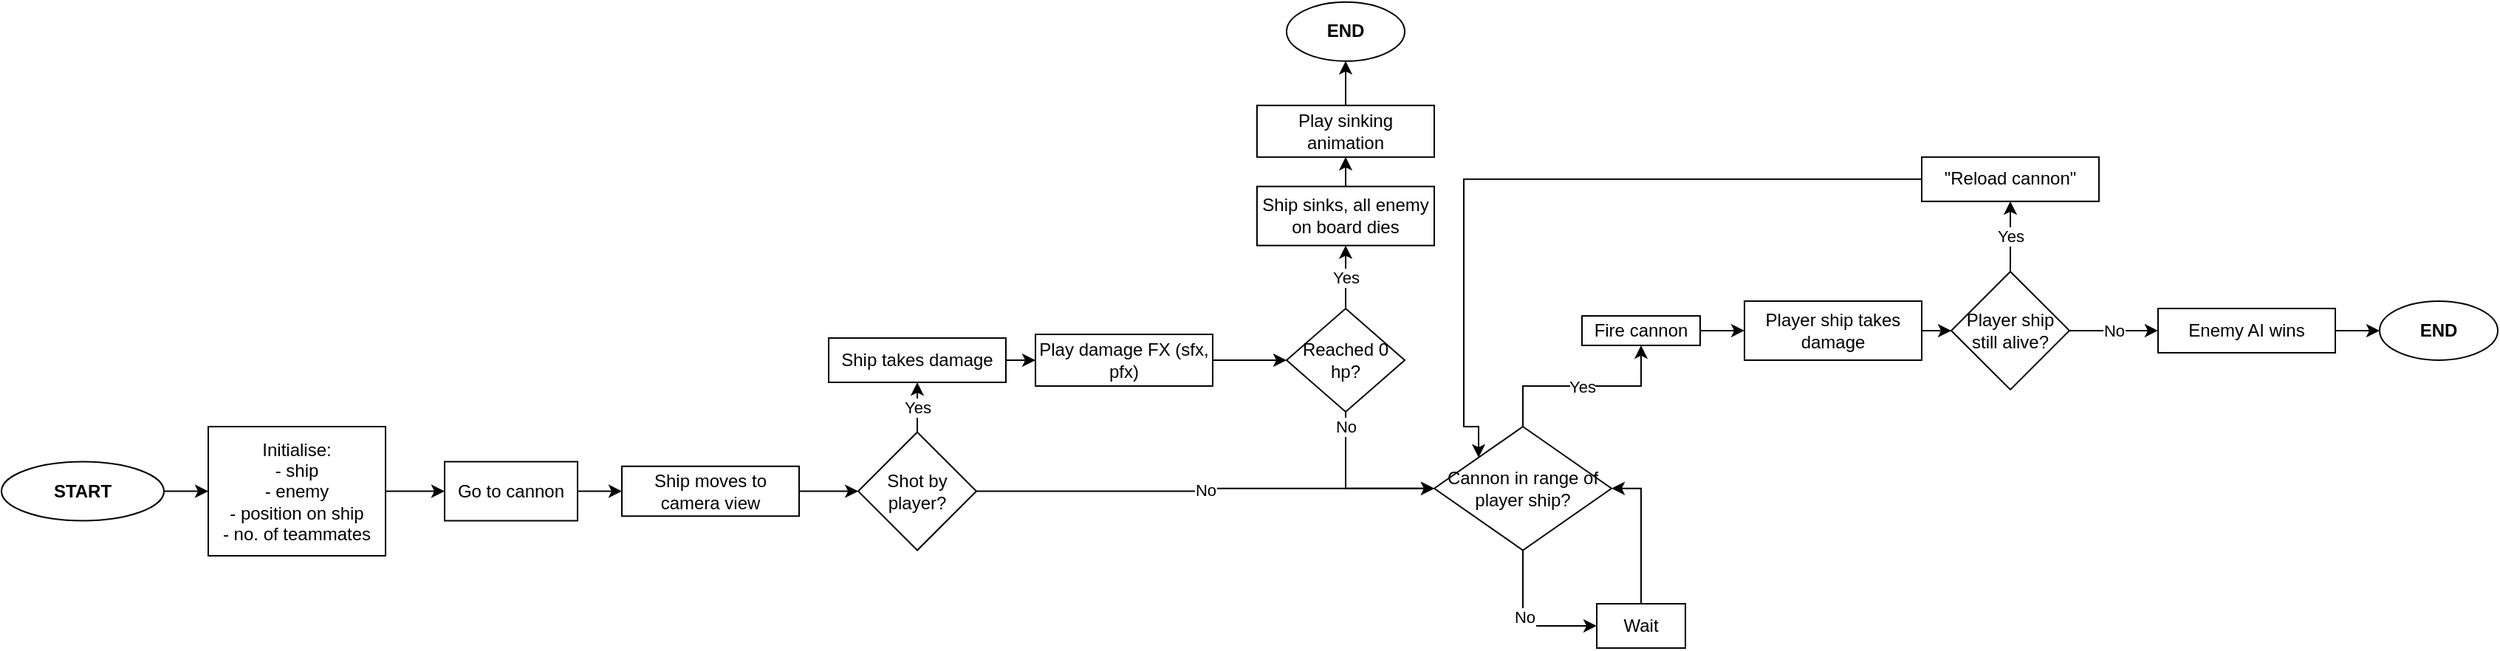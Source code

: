 <mxfile version="21.2.6" type="github">
  <diagram name="Page-1" id="gWAZc-sNZe4aPi-GWydx">
    <mxGraphModel dx="1235" dy="615" grid="1" gridSize="10" guides="1" tooltips="1" connect="1" arrows="1" fold="1" page="1" pageScale="1" pageWidth="850" pageHeight="1100" math="0" shadow="0">
      <root>
        <mxCell id="0" />
        <mxCell id="1" parent="0" />
        <mxCell id="KpnUxVcMFO6DVMMjrXok-3" value="" style="edgeStyle=orthogonalEdgeStyle;rounded=0;orthogonalLoop=1;jettySize=auto;html=1;labelBackgroundColor=none;fontColor=default;" edge="1" parent="1" source="KpnUxVcMFO6DVMMjrXok-1" target="KpnUxVcMFO6DVMMjrXok-2">
          <mxGeometry relative="1" as="geometry" />
        </mxCell>
        <mxCell id="KpnUxVcMFO6DVMMjrXok-1" value="&lt;b&gt;START&lt;/b&gt;" style="ellipse;whiteSpace=wrap;html=1;labelBackgroundColor=none;" vertex="1" parent="1">
          <mxGeometry x="40" y="333.75" width="110" height="40" as="geometry" />
        </mxCell>
        <mxCell id="KpnUxVcMFO6DVMMjrXok-5" value="" style="edgeStyle=orthogonalEdgeStyle;rounded=0;orthogonalLoop=1;jettySize=auto;html=1;labelBackgroundColor=none;fontColor=default;entryX=0;entryY=0.5;entryDx=0;entryDy=0;" edge="1" parent="1" source="KpnUxVcMFO6DVMMjrXok-2">
          <mxGeometry relative="1" as="geometry">
            <mxPoint x="340.0" y="353.75" as="targetPoint" />
          </mxGeometry>
        </mxCell>
        <mxCell id="KpnUxVcMFO6DVMMjrXok-2" value="Initialise:&lt;br&gt;- ship&lt;br&gt;- enemy&lt;br&gt;- position on ship&lt;br&gt;- no. of teammates" style="whiteSpace=wrap;html=1;labelBackgroundColor=none;" vertex="1" parent="1">
          <mxGeometry x="180" y="310" width="120" height="87.5" as="geometry" />
        </mxCell>
        <mxCell id="KpnUxVcMFO6DVMMjrXok-29" style="edgeStyle=orthogonalEdgeStyle;rounded=0;orthogonalLoop=1;jettySize=auto;html=1;entryX=0;entryY=0.5;entryDx=0;entryDy=0;" edge="1" parent="1" source="KpnUxVcMFO6DVMMjrXok-13" target="KpnUxVcMFO6DVMMjrXok-27">
          <mxGeometry relative="1" as="geometry" />
        </mxCell>
        <mxCell id="KpnUxVcMFO6DVMMjrXok-13" value="Go to cannon" style="whiteSpace=wrap;html=1;labelBackgroundColor=none;" vertex="1" parent="1">
          <mxGeometry x="340" y="333.75" width="90" height="40" as="geometry" />
        </mxCell>
        <mxCell id="KpnUxVcMFO6DVMMjrXok-38" value="Yes" style="edgeStyle=orthogonalEdgeStyle;rounded=0;orthogonalLoop=1;jettySize=auto;html=1;entryX=0.5;entryY=1;entryDx=0;entryDy=0;" edge="1" parent="1" source="KpnUxVcMFO6DVMMjrXok-19" target="KpnUxVcMFO6DVMMjrXok-22">
          <mxGeometry relative="1" as="geometry" />
        </mxCell>
        <mxCell id="KpnUxVcMFO6DVMMjrXok-43" value="" style="edgeStyle=orthogonalEdgeStyle;rounded=0;orthogonalLoop=1;jettySize=auto;html=1;" edge="1" parent="1" source="KpnUxVcMFO6DVMMjrXok-19" target="KpnUxVcMFO6DVMMjrXok-42">
          <mxGeometry relative="1" as="geometry">
            <Array as="points">
              <mxPoint x="1139.97" y="444.97" />
              <mxPoint x="1289.97" y="444.97" />
            </Array>
          </mxGeometry>
        </mxCell>
        <mxCell id="KpnUxVcMFO6DVMMjrXok-45" value="No&lt;br&gt;" style="edgeLabel;html=1;align=center;verticalAlign=middle;resizable=0;points=[];" vertex="1" connectable="0" parent="KpnUxVcMFO6DVMMjrXok-43">
          <mxGeometry x="-0.107" y="1" relative="1" as="geometry">
            <mxPoint as="offset" />
          </mxGeometry>
        </mxCell>
        <mxCell id="KpnUxVcMFO6DVMMjrXok-19" value="Cannon in range of player ship?" style="rhombus;whiteSpace=wrap;html=1;labelBackgroundColor=none;" vertex="1" parent="1">
          <mxGeometry x="1010" y="310" width="120" height="83.75" as="geometry" />
        </mxCell>
        <mxCell id="KpnUxVcMFO6DVMMjrXok-40" value="" style="edgeStyle=orthogonalEdgeStyle;rounded=0;orthogonalLoop=1;jettySize=auto;html=1;entryX=0;entryY=0.5;entryDx=0;entryDy=0;" edge="1" parent="1" source="KpnUxVcMFO6DVMMjrXok-22" target="KpnUxVcMFO6DVMMjrXok-69">
          <mxGeometry relative="1" as="geometry">
            <mxPoint x="1259.97" y="239.97" as="targetPoint" />
          </mxGeometry>
        </mxCell>
        <mxCell id="KpnUxVcMFO6DVMMjrXok-22" value="Fire cannon" style="whiteSpace=wrap;html=1;labelBackgroundColor=none;" vertex="1" parent="1">
          <mxGeometry x="1110" y="235" width="80" height="19.97" as="geometry" />
        </mxCell>
        <mxCell id="KpnUxVcMFO6DVMMjrXok-72" value="" style="edgeStyle=orthogonalEdgeStyle;rounded=0;orthogonalLoop=1;jettySize=auto;html=1;" edge="1" parent="1" source="KpnUxVcMFO6DVMMjrXok-27" target="KpnUxVcMFO6DVMMjrXok-71">
          <mxGeometry relative="1" as="geometry" />
        </mxCell>
        <mxCell id="KpnUxVcMFO6DVMMjrXok-27" value="Ship moves to camera view" style="whiteSpace=wrap;html=1;labelBackgroundColor=none;" vertex="1" parent="1">
          <mxGeometry x="460" y="336.88" width="120" height="33.75" as="geometry" />
        </mxCell>
        <mxCell id="KpnUxVcMFO6DVMMjrXok-101" style="edgeStyle=orthogonalEdgeStyle;rounded=0;orthogonalLoop=1;jettySize=auto;html=1;entryX=1;entryY=0.5;entryDx=0;entryDy=0;" edge="1" parent="1" source="KpnUxVcMFO6DVMMjrXok-42" target="KpnUxVcMFO6DVMMjrXok-19">
          <mxGeometry relative="1" as="geometry" />
        </mxCell>
        <mxCell id="KpnUxVcMFO6DVMMjrXok-42" value="Wait" style="whiteSpace=wrap;html=1;labelBackgroundColor=none;" vertex="1" parent="1">
          <mxGeometry x="1120" y="430" width="60" height="30" as="geometry" />
        </mxCell>
        <mxCell id="KpnUxVcMFO6DVMMjrXok-60" value="No" style="edgeStyle=orthogonalEdgeStyle;rounded=0;orthogonalLoop=1;jettySize=auto;html=1;" edge="1" parent="1" source="KpnUxVcMFO6DVMMjrXok-58" target="KpnUxVcMFO6DVMMjrXok-59">
          <mxGeometry relative="1" as="geometry" />
        </mxCell>
        <mxCell id="KpnUxVcMFO6DVMMjrXok-102" value="Yes" style="edgeStyle=orthogonalEdgeStyle;rounded=0;orthogonalLoop=1;jettySize=auto;html=1;entryX=0.5;entryY=1;entryDx=0;entryDy=0;" edge="1" parent="1" source="KpnUxVcMFO6DVMMjrXok-58" target="KpnUxVcMFO6DVMMjrXok-65">
          <mxGeometry relative="1" as="geometry" />
        </mxCell>
        <mxCell id="KpnUxVcMFO6DVMMjrXok-58" value="Player ship still alive?" style="rhombus;whiteSpace=wrap;html=1;" vertex="1" parent="1">
          <mxGeometry x="1360" y="204.98" width="80" height="80" as="geometry" />
        </mxCell>
        <mxCell id="KpnUxVcMFO6DVMMjrXok-62" value="" style="edgeStyle=orthogonalEdgeStyle;rounded=0;orthogonalLoop=1;jettySize=auto;html=1;" edge="1" parent="1" source="KpnUxVcMFO6DVMMjrXok-59" target="KpnUxVcMFO6DVMMjrXok-61">
          <mxGeometry relative="1" as="geometry" />
        </mxCell>
        <mxCell id="KpnUxVcMFO6DVMMjrXok-59" value="Enemy AI wins" style="whiteSpace=wrap;html=1;" vertex="1" parent="1">
          <mxGeometry x="1500" y="229.97" width="120" height="30" as="geometry" />
        </mxCell>
        <mxCell id="KpnUxVcMFO6DVMMjrXok-61" value="&lt;b&gt;END&lt;/b&gt;" style="ellipse;whiteSpace=wrap;html=1;" vertex="1" parent="1">
          <mxGeometry x="1650" y="224.97" width="80" height="40" as="geometry" />
        </mxCell>
        <mxCell id="KpnUxVcMFO6DVMMjrXok-103" style="edgeStyle=orthogonalEdgeStyle;rounded=0;orthogonalLoop=1;jettySize=auto;html=1;entryX=0;entryY=0;entryDx=0;entryDy=0;" edge="1" parent="1" source="KpnUxVcMFO6DVMMjrXok-65" target="KpnUxVcMFO6DVMMjrXok-19">
          <mxGeometry relative="1" as="geometry">
            <Array as="points">
              <mxPoint x="1030" y="142" />
              <mxPoint x="1030" y="310" />
              <mxPoint x="1040" y="310" />
            </Array>
          </mxGeometry>
        </mxCell>
        <mxCell id="KpnUxVcMFO6DVMMjrXok-65" value="&quot;Reload cannon&quot;" style="rounded=0;whiteSpace=wrap;html=1;" vertex="1" parent="1">
          <mxGeometry x="1340" y="127.41" width="120" height="30" as="geometry" />
        </mxCell>
        <mxCell id="KpnUxVcMFO6DVMMjrXok-70" style="edgeStyle=orthogonalEdgeStyle;rounded=0;orthogonalLoop=1;jettySize=auto;html=1;" edge="1" parent="1" source="KpnUxVcMFO6DVMMjrXok-69" target="KpnUxVcMFO6DVMMjrXok-58">
          <mxGeometry relative="1" as="geometry" />
        </mxCell>
        <mxCell id="KpnUxVcMFO6DVMMjrXok-69" value="Player ship takes damage" style="rounded=0;whiteSpace=wrap;html=1;" vertex="1" parent="1">
          <mxGeometry x="1220" y="224.98" width="120" height="40" as="geometry" />
        </mxCell>
        <mxCell id="KpnUxVcMFO6DVMMjrXok-74" value="Yes" style="edgeStyle=orthogonalEdgeStyle;rounded=0;orthogonalLoop=1;jettySize=auto;html=1;" edge="1" parent="1" source="KpnUxVcMFO6DVMMjrXok-71" target="KpnUxVcMFO6DVMMjrXok-73">
          <mxGeometry relative="1" as="geometry" />
        </mxCell>
        <mxCell id="KpnUxVcMFO6DVMMjrXok-100" value="No" style="edgeStyle=orthogonalEdgeStyle;rounded=0;orthogonalLoop=1;jettySize=auto;html=1;entryX=0;entryY=0.5;entryDx=0;entryDy=0;" edge="1" parent="1" source="KpnUxVcMFO6DVMMjrXok-71" target="KpnUxVcMFO6DVMMjrXok-19">
          <mxGeometry relative="1" as="geometry" />
        </mxCell>
        <mxCell id="KpnUxVcMFO6DVMMjrXok-71" value="Shot by player?" style="rhombus;whiteSpace=wrap;html=1;labelBackgroundColor=none;" vertex="1" parent="1">
          <mxGeometry x="620" y="313.75" width="80" height="80" as="geometry" />
        </mxCell>
        <mxCell id="KpnUxVcMFO6DVMMjrXok-91" value="" style="edgeStyle=orthogonalEdgeStyle;rounded=0;orthogonalLoop=1;jettySize=auto;html=1;" edge="1" parent="1" source="KpnUxVcMFO6DVMMjrXok-73" target="KpnUxVcMFO6DVMMjrXok-90">
          <mxGeometry relative="1" as="geometry" />
        </mxCell>
        <mxCell id="KpnUxVcMFO6DVMMjrXok-73" value="Ship takes damage" style="whiteSpace=wrap;html=1;labelBackgroundColor=none;" vertex="1" parent="1">
          <mxGeometry x="600" y="250" width="120" height="30" as="geometry" />
        </mxCell>
        <mxCell id="KpnUxVcMFO6DVMMjrXok-78" value="Yes" style="edgeStyle=orthogonalEdgeStyle;rounded=0;orthogonalLoop=1;jettySize=auto;html=1;" edge="1" parent="1" source="KpnUxVcMFO6DVMMjrXok-75" target="KpnUxVcMFO6DVMMjrXok-77">
          <mxGeometry relative="1" as="geometry" />
        </mxCell>
        <mxCell id="KpnUxVcMFO6DVMMjrXok-94" style="edgeStyle=orthogonalEdgeStyle;rounded=0;orthogonalLoop=1;jettySize=auto;html=1;entryX=0;entryY=0.5;entryDx=0;entryDy=0;" edge="1" parent="1" source="KpnUxVcMFO6DVMMjrXok-75" target="KpnUxVcMFO6DVMMjrXok-19">
          <mxGeometry relative="1" as="geometry">
            <mxPoint x="790" y="500" as="targetPoint" />
            <Array as="points">
              <mxPoint x="950" y="351" />
            </Array>
          </mxGeometry>
        </mxCell>
        <mxCell id="KpnUxVcMFO6DVMMjrXok-95" value="No" style="edgeLabel;html=1;align=center;verticalAlign=middle;resizable=0;points=[];" vertex="1" connectable="0" parent="KpnUxVcMFO6DVMMjrXok-94">
          <mxGeometry x="-0.823" relative="1" as="geometry">
            <mxPoint as="offset" />
          </mxGeometry>
        </mxCell>
        <mxCell id="KpnUxVcMFO6DVMMjrXok-75" value="Reached 0 hp?" style="rhombus;whiteSpace=wrap;html=1;labelBackgroundColor=none;" vertex="1" parent="1">
          <mxGeometry x="910" y="230" width="80" height="70" as="geometry" />
        </mxCell>
        <mxCell id="KpnUxVcMFO6DVMMjrXok-80" value="" style="edgeStyle=orthogonalEdgeStyle;rounded=0;orthogonalLoop=1;jettySize=auto;html=1;entryX=0.5;entryY=1;entryDx=0;entryDy=0;" edge="1" parent="1" source="KpnUxVcMFO6DVMMjrXok-77" target="KpnUxVcMFO6DVMMjrXok-87">
          <mxGeometry relative="1" as="geometry" />
        </mxCell>
        <mxCell id="KpnUxVcMFO6DVMMjrXok-77" value="Ship sinks, all enemy on board dies" style="whiteSpace=wrap;html=1;labelBackgroundColor=none;" vertex="1" parent="1">
          <mxGeometry x="890" y="147.32" width="120" height="40" as="geometry" />
        </mxCell>
        <mxCell id="KpnUxVcMFO6DVMMjrXok-79" value="&lt;b&gt;END&lt;/b&gt;" style="ellipse;whiteSpace=wrap;html=1;" vertex="1" parent="1">
          <mxGeometry x="910.0" y="22.41" width="80" height="40" as="geometry" />
        </mxCell>
        <mxCell id="KpnUxVcMFO6DVMMjrXok-88" style="edgeStyle=orthogonalEdgeStyle;rounded=0;orthogonalLoop=1;jettySize=auto;html=1;entryX=0.5;entryY=1;entryDx=0;entryDy=0;" edge="1" parent="1" source="KpnUxVcMFO6DVMMjrXok-87" target="KpnUxVcMFO6DVMMjrXok-79">
          <mxGeometry relative="1" as="geometry" />
        </mxCell>
        <mxCell id="KpnUxVcMFO6DVMMjrXok-87" value="Play sinking animation" style="whiteSpace=wrap;html=1;labelBackgroundColor=none;" vertex="1" parent="1">
          <mxGeometry x="890" y="92.41" width="120" height="35" as="geometry" />
        </mxCell>
        <mxCell id="KpnUxVcMFO6DVMMjrXok-92" style="edgeStyle=orthogonalEdgeStyle;rounded=0;orthogonalLoop=1;jettySize=auto;html=1;entryX=0;entryY=0.5;entryDx=0;entryDy=0;" edge="1" parent="1" source="KpnUxVcMFO6DVMMjrXok-90" target="KpnUxVcMFO6DVMMjrXok-75">
          <mxGeometry relative="1" as="geometry" />
        </mxCell>
        <mxCell id="KpnUxVcMFO6DVMMjrXok-90" value="Play damage FX (sfx, pfx)" style="whiteSpace=wrap;html=1;labelBackgroundColor=none;" vertex="1" parent="1">
          <mxGeometry x="740" y="247.5" width="120" height="35" as="geometry" />
        </mxCell>
      </root>
    </mxGraphModel>
  </diagram>
</mxfile>
